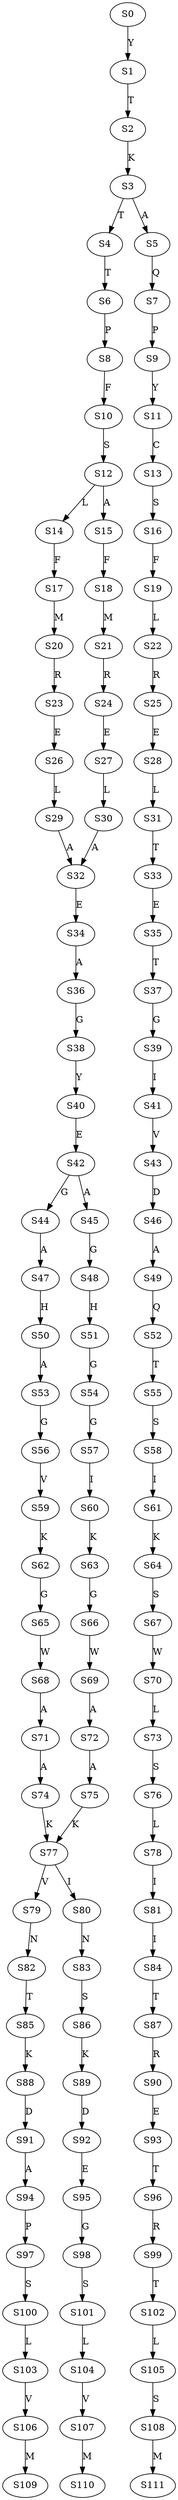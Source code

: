 strict digraph  {
	S0 -> S1 [ label = Y ];
	S1 -> S2 [ label = T ];
	S2 -> S3 [ label = K ];
	S3 -> S4 [ label = T ];
	S3 -> S5 [ label = A ];
	S4 -> S6 [ label = T ];
	S5 -> S7 [ label = Q ];
	S6 -> S8 [ label = P ];
	S7 -> S9 [ label = P ];
	S8 -> S10 [ label = F ];
	S9 -> S11 [ label = Y ];
	S10 -> S12 [ label = S ];
	S11 -> S13 [ label = C ];
	S12 -> S14 [ label = L ];
	S12 -> S15 [ label = A ];
	S13 -> S16 [ label = S ];
	S14 -> S17 [ label = F ];
	S15 -> S18 [ label = F ];
	S16 -> S19 [ label = F ];
	S17 -> S20 [ label = M ];
	S18 -> S21 [ label = M ];
	S19 -> S22 [ label = L ];
	S20 -> S23 [ label = R ];
	S21 -> S24 [ label = R ];
	S22 -> S25 [ label = R ];
	S23 -> S26 [ label = E ];
	S24 -> S27 [ label = E ];
	S25 -> S28 [ label = E ];
	S26 -> S29 [ label = L ];
	S27 -> S30 [ label = L ];
	S28 -> S31 [ label = L ];
	S29 -> S32 [ label = A ];
	S30 -> S32 [ label = A ];
	S31 -> S33 [ label = T ];
	S32 -> S34 [ label = E ];
	S33 -> S35 [ label = E ];
	S34 -> S36 [ label = A ];
	S35 -> S37 [ label = T ];
	S36 -> S38 [ label = G ];
	S37 -> S39 [ label = G ];
	S38 -> S40 [ label = Y ];
	S39 -> S41 [ label = I ];
	S40 -> S42 [ label = E ];
	S41 -> S43 [ label = V ];
	S42 -> S44 [ label = G ];
	S42 -> S45 [ label = A ];
	S43 -> S46 [ label = D ];
	S44 -> S47 [ label = A ];
	S45 -> S48 [ label = G ];
	S46 -> S49 [ label = A ];
	S47 -> S50 [ label = H ];
	S48 -> S51 [ label = H ];
	S49 -> S52 [ label = Q ];
	S50 -> S53 [ label = A ];
	S51 -> S54 [ label = G ];
	S52 -> S55 [ label = T ];
	S53 -> S56 [ label = G ];
	S54 -> S57 [ label = G ];
	S55 -> S58 [ label = S ];
	S56 -> S59 [ label = V ];
	S57 -> S60 [ label = I ];
	S58 -> S61 [ label = I ];
	S59 -> S62 [ label = K ];
	S60 -> S63 [ label = K ];
	S61 -> S64 [ label = K ];
	S62 -> S65 [ label = G ];
	S63 -> S66 [ label = G ];
	S64 -> S67 [ label = S ];
	S65 -> S68 [ label = W ];
	S66 -> S69 [ label = W ];
	S67 -> S70 [ label = W ];
	S68 -> S71 [ label = A ];
	S69 -> S72 [ label = A ];
	S70 -> S73 [ label = L ];
	S71 -> S74 [ label = A ];
	S72 -> S75 [ label = A ];
	S73 -> S76 [ label = S ];
	S74 -> S77 [ label = K ];
	S75 -> S77 [ label = K ];
	S76 -> S78 [ label = L ];
	S77 -> S79 [ label = V ];
	S77 -> S80 [ label = I ];
	S78 -> S81 [ label = I ];
	S79 -> S82 [ label = N ];
	S80 -> S83 [ label = N ];
	S81 -> S84 [ label = I ];
	S82 -> S85 [ label = T ];
	S83 -> S86 [ label = S ];
	S84 -> S87 [ label = T ];
	S85 -> S88 [ label = K ];
	S86 -> S89 [ label = K ];
	S87 -> S90 [ label = R ];
	S88 -> S91 [ label = D ];
	S89 -> S92 [ label = D ];
	S90 -> S93 [ label = E ];
	S91 -> S94 [ label = A ];
	S92 -> S95 [ label = E ];
	S93 -> S96 [ label = T ];
	S94 -> S97 [ label = P ];
	S95 -> S98 [ label = G ];
	S96 -> S99 [ label = R ];
	S97 -> S100 [ label = S ];
	S98 -> S101 [ label = S ];
	S99 -> S102 [ label = T ];
	S100 -> S103 [ label = L ];
	S101 -> S104 [ label = L ];
	S102 -> S105 [ label = L ];
	S103 -> S106 [ label = V ];
	S104 -> S107 [ label = V ];
	S105 -> S108 [ label = S ];
	S106 -> S109 [ label = M ];
	S107 -> S110 [ label = M ];
	S108 -> S111 [ label = M ];
}
